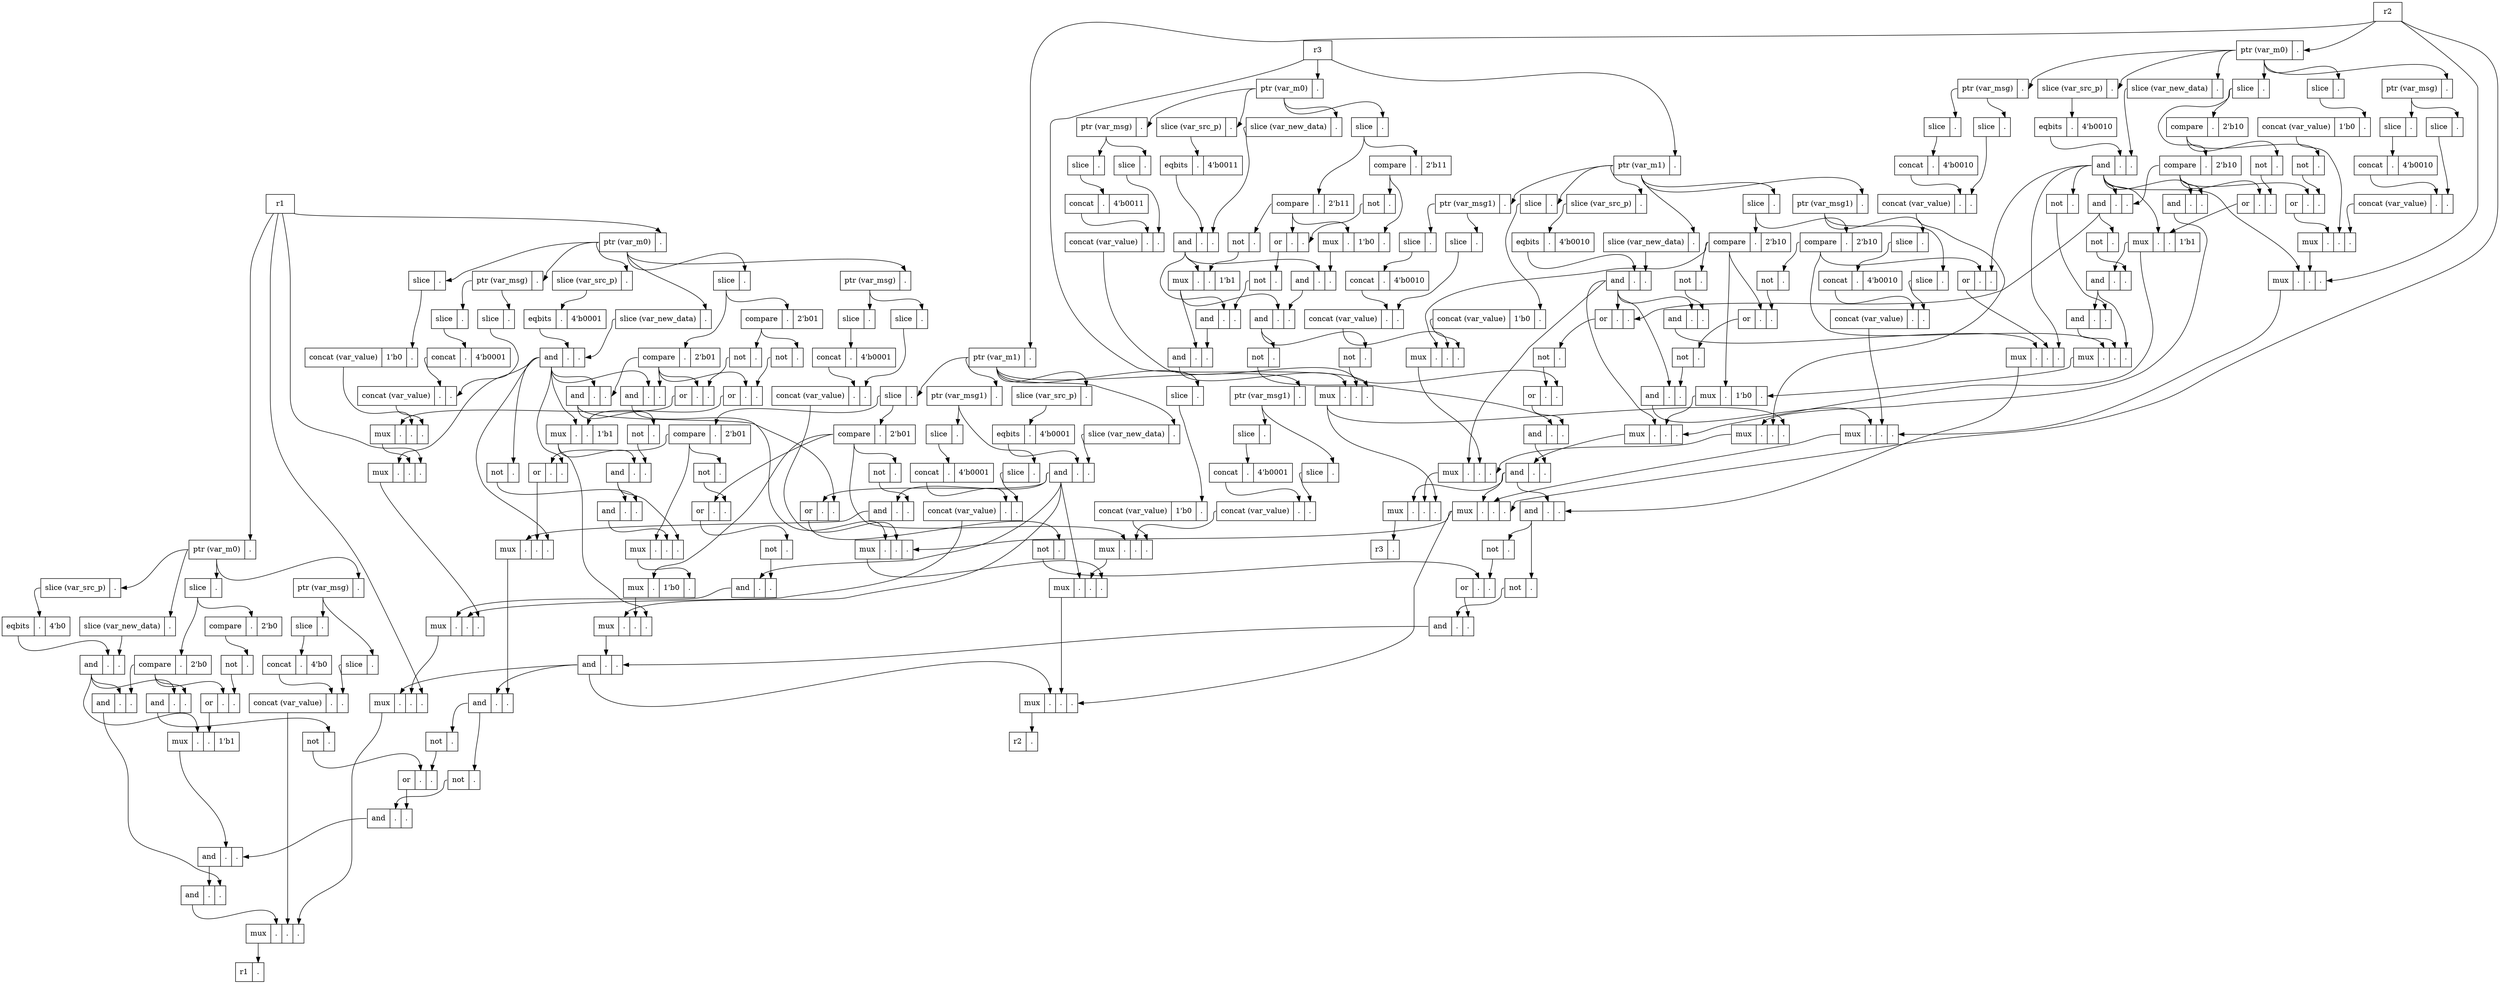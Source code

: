 digraph NoC {
N1 [label="<hd> r1", shape="record"]
N1:hd -> N307:f0
N307 [label="<hd> ptr (var_m0)|<f0> .", shape="record"]
N307:hd -> N329:f0
N329 [label="<hd> slice (var_src_p)|<f0> .", shape="record"]
N329:hd -> N330:f0
N330 [label="<hd> eqbits|<f0> .|<f1> 4'b0", shape="record"]
N330:hd -> N332:f0
N307:hd -> N325:f0
N325 [label="<hd> slice (var_new_data)|<f0> .", shape="record"]
N325:hd -> N332:f1
N332 [label="<hd> and|<f0> .|<f1> .", shape="record"]
N332:hd -> N375:f0
N307:hd -> N319:f0
N319 [label="<hd> slice|<f0> .", shape="record"]
N319:hd -> N322:f0
N322 [label="<hd> compare|<f0> .|<f1> 2'b0", shape="record"]
N322:hd -> N370:f0
N319:hd -> N366:f0
N366 [label="<hd> compare|<f0> .|<f1> 2'b0", shape="record"]
N366:hd -> N368:f0
N368 [label="<hd> not|<f0> .", shape="record"]
N368:hd -> N370:f1
N370 [label="<hd> or|<f0> .|<f1> .", shape="record"]
N370:hd -> N375:f1
N375 [label="<hd> mux|<f0> .|<f1> .|<f2> 1'b1", shape="record"]
N375:hd -> N378:f0
N52 [label="<hd> r2", shape="record"]
N52:hd -> N55:f0
N55 [label="<hd> ptr (var_m1)|<f0> .", shape="record"]
N55:hd -> N85:f0
N85 [label="<hd> slice (var_src_p)|<f0> .", shape="record"]
N85:hd -> N86:f0
N86 [label="<hd> eqbits|<f0> .|<f1> 4'b0001", shape="record"]
N86:hd -> N88:f0
N55:hd -> N81:f0
N81 [label="<hd> slice (var_new_data)|<f0> .", shape="record"]
N81:hd -> N88:f1
N88 [label="<hd> and|<f0> .|<f1> .", shape="record"]
N88:hd -> N300:f0
N55:hd -> N68:f0
N68 [label="<hd> slice|<f0> .", shape="record"]
N68:hd -> N76:f0
N76 [label="<hd> compare|<f0> .|<f1> 2'b01", shape="record"]
N76:hd -> N296:f0
N68:hd -> N71:f0
N71 [label="<hd> compare|<f0> .|<f1> 2'b01", shape="record"]
N71:hd -> N292:f0
N1:hd -> N11:f0
N11 [label="<hd> ptr (var_m0)|<f0> .", shape="record"]
N11:hd -> N46:f0
N46 [label="<hd> slice (var_src_p)|<f0> .", shape="record"]
N46:hd -> N47:f0
N47 [label="<hd> eqbits|<f0> .|<f1> 4'b0001", shape="record"]
N47:hd -> N49:f0
N11:hd -> N42:f0
N42 [label="<hd> slice (var_new_data)|<f0> .", shape="record"]
N42:hd -> N49:f1
N49 [label="<hd> and|<f0> .|<f1> .", shape="record"]
N49:hd -> N277:f0
N11:hd -> N28:f0
N28 [label="<hd> slice|<f0> .", shape="record"]
N28:hd -> N36:f0
N36 [label="<hd> compare|<f0> .|<f1> 2'b01", shape="record"]
N36:hd -> N275:f0
N28:hd -> N31:f0
N31 [label="<hd> compare|<f0> .|<f1> 2'b01", shape="record"]
N31:hd -> N273:f0
N273 [label="<hd> not|<f0> .", shape="record"]
N273:hd -> N275:f1
N275 [label="<hd> or|<f0> .|<f1> .", shape="record"]
N275:hd -> N277:f1
N277 [label="<hd> mux|<f0> .|<f1> .|<f2> 1'b1", shape="record"]
N277:hd -> N283:f0
N49:hd -> N256:f0
N36:hd -> N256:f1
N256 [label="<hd> and|<f0> .|<f1> .", shape="record"]
N256:hd -> N281:f0
N281 [label="<hd> not|<f0> .", shape="record"]
N281:hd -> N283:f1
N283 [label="<hd> and|<f0> .|<f1> .", shape="record"]
N283:hd -> N290:f0
N49:hd -> N288:f0
N288 [label="<hd> not|<f0> .", shape="record"]
N288:hd -> N290:f1
N290 [label="<hd> and|<f0> .|<f1> .", shape="record"]
N290:hd -> N292:f1
N283:hd -> N292:f2
N292 [label="<hd> mux|<f0> .|<f1> .|<f2> .", shape="record"]
N292:hd -> N296:f2
N296 [label="<hd> mux|<f0> .|<f1> 1'b0|<f2> .", shape="record"]
N296:hd -> N300:f1
N277:hd -> N300:f2
N300 [label="<hd> mux|<f0> .|<f1> .|<f2> .", shape="record"]
N300:hd -> N304:f0
N107 [label="<hd> r3", shape="record"]
N107:hd -> N110:f0
N110 [label="<hd> ptr (var_m1)|<f0> .", shape="record"]
N110:hd -> N131:f0
N131 [label="<hd> slice (var_src_p)|<f0> .", shape="record"]
N131:hd -> N132:f0
N132 [label="<hd> eqbits|<f0> .|<f1> 4'b0010", shape="record"]
N132:hd -> N134:f0
N110:hd -> N125:f0
N125 [label="<hd> slice (var_new_data)|<f0> .", shape="record"]
N125:hd -> N134:f1
N134 [label="<hd> and|<f0> .|<f1> .", shape="record"]
N134:hd -> N242:f0
N110:hd -> N112:f0
N112 [label="<hd> slice|<f0> .", shape="record"]
N112:hd -> N121:f0
N121 [label="<hd> compare|<f0> .|<f1> 2'b10", shape="record"]
N121:hd -> N239:f0
N112:hd -> N115:f0
N115 [label="<hd> compare|<f0> .|<f1> 2'b10", shape="record"]
N115:hd -> N235:f0
N52:hd -> N92:f0
N92 [label="<hd> ptr (var_m0)|<f0> .", shape="record"]
N92:hd -> N100:f0
N100 [label="<hd> slice (var_src_p)|<f0> .", shape="record"]
N100:hd -> N101:f0
N101 [label="<hd> eqbits|<f0> .|<f1> 4'b0010", shape="record"]
N101:hd -> N103:f0
N92:hd -> N95:f0
N95 [label="<hd> slice (var_new_data)|<f0> .", shape="record"]
N95:hd -> N103:f1
N103 [label="<hd> and|<f0> .|<f1> .", shape="record"]
N103:hd -> N221:f0
N92:hd -> N190:f0
N190 [label="<hd> slice|<f0> .", shape="record"]
N190:hd -> N193:f0
N193 [label="<hd> compare|<f0> .|<f1> 2'b10", shape="record"]
N193:hd -> N219:f0
N190:hd -> N215:f0
N215 [label="<hd> compare|<f0> .|<f1> 2'b10", shape="record"]
N215:hd -> N217:f0
N217 [label="<hd> not|<f0> .", shape="record"]
N217:hd -> N219:f1
N219 [label="<hd> or|<f0> .|<f1> .", shape="record"]
N219:hd -> N221:f1
N221 [label="<hd> mux|<f0> .|<f1> .|<f2> 1'b1", shape="record"]
N221:hd -> N227:f0
N103:hd -> N196:f0
N193:hd -> N196:f1
N196 [label="<hd> and|<f0> .|<f1> .", shape="record"]
N196:hd -> N225:f0
N225 [label="<hd> not|<f0> .", shape="record"]
N225:hd -> N227:f1
N227 [label="<hd> and|<f0> .|<f1> .", shape="record"]
N227:hd -> N233:f0
N103:hd -> N231:f0
N231 [label="<hd> not|<f0> .", shape="record"]
N231:hd -> N233:f1
N233 [label="<hd> and|<f0> .|<f1> .", shape="record"]
N233:hd -> N235:f1
N227:hd -> N235:f2
N235 [label="<hd> mux|<f0> .|<f1> .|<f2> .", shape="record"]
N235:hd -> N239:f2
N239 [label="<hd> mux|<f0> .|<f1> 1'b0|<f2> .", shape="record"]
N239:hd -> N242:f1
N221:hd -> N242:f2
N242 [label="<hd> mux|<f0> .|<f1> .|<f2> .", shape="record"]
N242:hd -> N247:f0
N107:hd -> N141:f0
N141 [label="<hd> ptr (var_m0)|<f0> .", shape="record"]
N141:hd -> N163:f0
N163 [label="<hd> slice (var_src_p)|<f0> .", shape="record"]
N163:hd -> N164:f0
N164 [label="<hd> eqbits|<f0> .|<f1> 4'b0011", shape="record"]
N164:hd -> N166:f0
N141:hd -> N158:f0
N158 [label="<hd> slice (var_new_data)|<f0> .", shape="record"]
N158:hd -> N166:f1
N166 [label="<hd> and|<f0> .|<f1> .", shape="record"]
N166:hd -> N180:f0
N141:hd -> N143:f0
N143 [label="<hd> slice|<f0> .", shape="record"]
N143:hd -> N153:f0
N153 [label="<hd> compare|<f0> .|<f1> 2'b11", shape="record"]
N153:hd -> N173:f0
N173 [label="<hd> not|<f0> .", shape="record"]
N173:hd -> N180:f1
N180 [label="<hd> mux|<f0> .|<f1> .|<f2> 1'b1", shape="record"]
N180:hd -> N182:f0
N166:hd -> N169:f0
N153:hd -> N155:f0
N143:hd -> N146:f0
N146 [label="<hd> compare|<f0> .|<f1> 2'b11", shape="record"]
N146:hd -> N155:f2
N155 [label="<hd> mux|<f0> .|<f1> 1'b0|<f2> .", shape="record"]
N155:hd -> N169:f1
N169 [label="<hd> and|<f0> .|<f1> .", shape="record"]
N169:hd -> N182:f1
N182 [label="<hd> and|<f0> .|<f1> .", shape="record"]
N182:hd -> N206:f0
N206 [label="<hd> not|<f0> .", shape="record"]
N206:hd -> N209:f0
N134:hd -> N198:f0
N196:hd -> N198:f1
N198 [label="<hd> or|<f0> .|<f1> .", shape="record"]
N198:hd -> N200:f0
N200 [label="<hd> not|<f0> .", shape="record"]
N200:hd -> N202:f0
N182:hd -> N186:f0
N186 [label="<hd> not|<f0> .", shape="record"]
N186:hd -> N202:f1
N202 [label="<hd> or|<f0> .|<f1> .", shape="record"]
N202:hd -> N209:f1
N209 [label="<hd> and|<f0> .|<f1> .", shape="record"]
N209:hd -> N247:f1
N247 [label="<hd> and|<f0> .|<f1> .", shape="record"]
N247:hd -> N249:f0
N134:hd -> N135:f0
N121:hd -> N122:f0
N122 [label="<hd> not|<f0> .", shape="record"]
N122:hd -> N135:f1
N135 [label="<hd> and|<f0> .|<f1> .", shape="record"]
N135:hd -> N138:f0
N115:hd -> N117:f0
N103:hd -> N117:f1
N117 [label="<hd> or|<f0> .|<f1> .", shape="record"]
N117:hd -> N138:f1
N103:hd -> N138:f2
N138 [label="<hd> mux|<f0> .|<f1> .|<f2> .", shape="record"]
N138:hd -> N249:f1
N249 [label="<hd> and|<f0> .|<f1> .", shape="record"]
N249:hd -> N266:f0
N266 [label="<hd> not|<f0> .", shape="record"]
N266:hd -> N269:f0
N88:hd -> N258:f0
N256:hd -> N258:f1
N258 [label="<hd> or|<f0> .|<f1> .", shape="record"]
N258:hd -> N260:f0
N260 [label="<hd> not|<f0> .", shape="record"]
N260:hd -> N262:f0
N249:hd -> N253:f0
N253 [label="<hd> not|<f0> .", shape="record"]
N253:hd -> N262:f1
N262 [label="<hd> or|<f0> .|<f1> .", shape="record"]
N262:hd -> N269:f1
N269 [label="<hd> and|<f0> .|<f1> .", shape="record"]
N269:hd -> N304:f1
N304 [label="<hd> and|<f0> .|<f1> .", shape="record"]
N304:hd -> N342:f0
N88:hd -> N337:f0
N76:hd -> N336:f0
N336 [label="<hd> not|<f0> .", shape="record"]
N336:hd -> N337:f1
N337 [label="<hd> and|<f0> .|<f1> .", shape="record"]
N337:hd -> N340:f0
N71:hd -> N335:f0
N49:hd -> N335:f1
N335 [label="<hd> or|<f0> .|<f1> .", shape="record"]
N335:hd -> N340:f1
N49:hd -> N340:f2
N340 [label="<hd> mux|<f0> .|<f1> .|<f2> .", shape="record"]
N340:hd -> N342:f1
N342 [label="<hd> and|<f0> .|<f1> .", shape="record"]
N342:hd -> N357:f0
N357 [label="<hd> not|<f0> .", shape="record"]
N357:hd -> N360:f0
N332:hd -> N349:f0
N322:hd -> N349:f1
N349 [label="<hd> and|<f0> .|<f1> .", shape="record"]
N349:hd -> N351:f0
N351 [label="<hd> not|<f0> .", shape="record"]
N351:hd -> N353:f0
N342:hd -> N346:f0
N346 [label="<hd> not|<f0> .", shape="record"]
N346:hd -> N353:f1
N353 [label="<hd> or|<f0> .|<f1> .", shape="record"]
N353:hd -> N360:f1
N360 [label="<hd> and|<f0> .|<f1> .", shape="record"]
N360:hd -> N378:f1
N378 [label="<hd> and|<f0> .|<f1> .", shape="record"]
N378:hd -> N379:f0
N332:hd -> N333:f0
N322:hd -> N333:f1
N333 [label="<hd> and|<f0> .|<f1> .", shape="record"]
N333:hd -> N379:f1
N379 [label="<hd> and|<f0> .|<f1> .", shape="record"]
N379:hd -> N382:f0
N307:hd -> N308:f0
N308 [label="<hd> ptr (var_msg)|<f0> .", shape="record"]
N308:hd -> N312:f0
N312 [label="<hd> slice|<f0> .", shape="record"]
N312:hd -> N313:f0
N313 [label="<hd> concat|<f0> .|<f1> 4'b0", shape="record"]
N313:hd -> N315:f0
N308:hd -> N309:f0
N309 [label="<hd> slice|<f0> .", shape="record"]
N309:hd -> N315:f1
N315 [label="<hd> concat (var_value)|<f0> .|<f1> .", shape="record"]
N315:hd -> N382:f1
N304:hd -> N306:f0
N88:hd -> N89:f0
N76:hd -> N77:f0
N71:hd -> N72:f0
N72 [label="<hd> not|<f0> .", shape="record"]
N72:hd -> N77:f1
N77 [label="<hd> or|<f0> .|<f1> .", shape="record"]
N77:hd -> N78:f0
N78 [label="<hd> not|<f0> .", shape="record"]
N78:hd -> N89:f1
N89 [label="<hd> and|<f0> .|<f1> .", shape="record"]
N89:hd -> N91:f0
N55:hd -> N56:f0
N56 [label="<hd> ptr (var_msg1)|<f0> .", shape="record"]
N56:hd -> N61:f0
N61 [label="<hd> slice|<f0> .", shape="record"]
N61:hd -> N62:f0
N62 [label="<hd> concat|<f0> .|<f1> 4'b0001", shape="record"]
N62:hd -> N64:f0
N56:hd -> N57:f0
N57 [label="<hd> slice|<f0> .", shape="record"]
N57:hd -> N64:f1
N64 [label="<hd> concat (var_value)|<f0> .|<f1> .", shape="record"]
N64:hd -> N91:f1
N49:hd -> N51:f0
N36:hd -> N37:f0
N31:hd -> N32:f0
N32 [label="<hd> not|<f0> .", shape="record"]
N32:hd -> N37:f1
N37 [label="<hd> or|<f0> .|<f1> .", shape="record"]
N37:hd -> N39:f0
N11:hd -> N21:f0
N21 [label="<hd> slice|<f0> .", shape="record"]
N21:hd -> N24:f1
N24 [label="<hd> concat (var_value)|<f0> 1'b0|<f1> .", shape="record"]
N24:hd -> N39:f1
N11:hd -> N12:f0
N12 [label="<hd> ptr (var_msg)|<f0> .", shape="record"]
N12:hd -> N16:f0
N16 [label="<hd> slice|<f0> .", shape="record"]
N16:hd -> N17:f0
N17 [label="<hd> concat|<f0> .|<f1> 4'b0001", shape="record"]
N17:hd -> N19:f0
N12:hd -> N13:f0
N13 [label="<hd> slice|<f0> .", shape="record"]
N13:hd -> N19:f1
N19 [label="<hd> concat (var_value)|<f0> .|<f1> .", shape="record"]
N19:hd -> N39:f2
N39 [label="<hd> mux|<f0> .|<f1> .|<f2> .", shape="record"]
N39:hd -> N51:f1
N1:hd -> N51:f2
N51 [label="<hd> mux|<f0> .|<f1> .|<f2> .", shape="record"]
N51:hd -> N91:f2
N91 [label="<hd> mux|<f0> .|<f1> .|<f2> .", shape="record"]
N91:hd -> N306:f1
N1:hd -> N306:f2
N306 [label="<hd> mux|<f0> .|<f1> .|<f2> .", shape="record"]
N306:hd -> N382:f2
N382 [label="<hd> mux|<f0> .|<f1> .|<f2> .", shape="record"]
N382:hd -> r1:f0
r1 [label="<hd> r1|<f0> .", shape="record"]
N304:hd -> N452:f0
N88:hd -> N446:f0
N76:hd -> N444:f0
N55:hd -> N436:f0
N436 [label="<hd> ptr (var_msg1)|<f0> .", shape="record"]
N436:hd -> N439:f0
N439 [label="<hd> slice|<f0> .", shape="record"]
N439:hd -> N440:f0
N440 [label="<hd> concat|<f0> .|<f1> 4'b0001", shape="record"]
N440:hd -> N442:f0
N436:hd -> N437:f0
N437 [label="<hd> slice|<f0> .", shape="record"]
N437:hd -> N442:f1
N442 [label="<hd> concat (var_value)|<f0> .|<f1> .", shape="record"]
N442:hd -> N444:f1
N55:hd -> N431:f0
N431 [label="<hd> slice|<f0> .", shape="record"]
N431:hd -> N435:f1
N435 [label="<hd> concat (var_value)|<f0> 1'b0|<f1> .", shape="record"]
N435:hd -> N444:f2
N444 [label="<hd> mux|<f0> .|<f1> .|<f2> .", shape="record"]
N444:hd -> N446:f1
N49:hd -> N427:f0
N36:hd -> N427:f1
N427 [label="<hd> and|<f0> .|<f1> .", shape="record"]
N427:hd -> N429:f0
N11:hd -> N420:f0
N420 [label="<hd> ptr (var_msg)|<f0> .", shape="record"]
N420:hd -> N423:f0
N423 [label="<hd> slice|<f0> .", shape="record"]
N423:hd -> N424:f0
N424 [label="<hd> concat|<f0> .|<f1> 4'b0001", shape="record"]
N424:hd -> N426:f0
N420:hd -> N421:f0
N421 [label="<hd> slice|<f0> .", shape="record"]
N421:hd -> N426:f1
N426 [label="<hd> concat (var_value)|<f0> .|<f1> .", shape="record"]
N426:hd -> N429:f1
N247:hd -> N419:f0
N134:hd -> N415:f0
N121:hd -> N413:f0
N115:hd -> N412:f0
N412 [label="<hd> not|<f0> .", shape="record"]
N412:hd -> N413:f1
N413 [label="<hd> or|<f0> .|<f1> .", shape="record"]
N413:hd -> N414:f0
N414 [label="<hd> not|<f0> .", shape="record"]
N414:hd -> N415:f1
N415 [label="<hd> and|<f0> .|<f1> .", shape="record"]
N415:hd -> N417:f0
N110:hd -> N405:f0
N405 [label="<hd> ptr (var_msg1)|<f0> .", shape="record"]
N405:hd -> N408:f0
N408 [label="<hd> slice|<f0> .", shape="record"]
N408:hd -> N409:f0
N409 [label="<hd> concat|<f0> .|<f1> 4'b0010", shape="record"]
N409:hd -> N411:f0
N405:hd -> N406:f0
N406 [label="<hd> slice|<f0> .", shape="record"]
N406:hd -> N411:f1
N411 [label="<hd> concat (var_value)|<f0> .|<f1> .", shape="record"]
N411:hd -> N417:f1
N103:hd -> N404:f0
N193:hd -> N400:f0
N215:hd -> N399:f0
N399 [label="<hd> not|<f0> .", shape="record"]
N399:hd -> N400:f1
N400 [label="<hd> or|<f0> .|<f1> .", shape="record"]
N400:hd -> N402:f0
N92:hd -> N395:f0
N395 [label="<hd> slice|<f0> .", shape="record"]
N395:hd -> N398:f1
N398 [label="<hd> concat (var_value)|<f0> 1'b0|<f1> .", shape="record"]
N398:hd -> N402:f1
N92:hd -> N387:f0
N387 [label="<hd> ptr (var_msg)|<f0> .", shape="record"]
N387:hd -> N390:f0
N390 [label="<hd> slice|<f0> .", shape="record"]
N390:hd -> N391:f0
N391 [label="<hd> concat|<f0> .|<f1> 4'b0010", shape="record"]
N391:hd -> N393:f0
N387:hd -> N388:f0
N388 [label="<hd> slice|<f0> .", shape="record"]
N388:hd -> N393:f1
N393 [label="<hd> concat (var_value)|<f0> .|<f1> .", shape="record"]
N393:hd -> N402:f2
N402 [label="<hd> mux|<f0> .|<f1> .|<f2> .", shape="record"]
N402:hd -> N404:f1
N52:hd -> N404:f2
N404 [label="<hd> mux|<f0> .|<f1> .|<f2> .", shape="record"]
N404:hd -> N417:f2
N417 [label="<hd> mux|<f0> .|<f1> .|<f2> .", shape="record"]
N417:hd -> N419:f1
N52:hd -> N419:f2
N419 [label="<hd> mux|<f0> .|<f1> .|<f2> .", shape="record"]
N419:hd -> N429:f2
N429 [label="<hd> mux|<f0> .|<f1> .|<f2> .", shape="record"]
N429:hd -> N446:f2
N446 [label="<hd> mux|<f0> .|<f1> .|<f2> .", shape="record"]
N446:hd -> N452:f1
N419:hd -> N452:f2
N452 [label="<hd> mux|<f0> .|<f1> .|<f2> .", shape="record"]
N452:hd -> r2:f0
r2 [label="<hd> r2|<f0> .", shape="record"]
N247:hd -> N505:f0
N134:hd -> N494:f0
N121:hd -> N492:f0
N110:hd -> N484:f0
N484 [label="<hd> ptr (var_msg1)|<f0> .", shape="record"]
N484:hd -> N487:f0
N487 [label="<hd> slice|<f0> .", shape="record"]
N487:hd -> N488:f0
N488 [label="<hd> concat|<f0> .|<f1> 4'b0010", shape="record"]
N488:hd -> N490:f0
N484:hd -> N485:f0
N485 [label="<hd> slice|<f0> .", shape="record"]
N485:hd -> N490:f1
N490 [label="<hd> concat (var_value)|<f0> .|<f1> .", shape="record"]
N490:hd -> N492:f1
N110:hd -> N479:f0
N479 [label="<hd> slice|<f0> .", shape="record"]
N479:hd -> N483:f1
N483 [label="<hd> concat (var_value)|<f0> 1'b0|<f1> .", shape="record"]
N483:hd -> N492:f2
N492 [label="<hd> mux|<f0> .|<f1> .|<f2> .", shape="record"]
N492:hd -> N494:f1
N103:hd -> N475:f0
N193:hd -> N475:f1
N475 [label="<hd> and|<f0> .|<f1> .", shape="record"]
N475:hd -> N477:f0
N92:hd -> N468:f0
N468 [label="<hd> ptr (var_msg)|<f0> .", shape="record"]
N468:hd -> N471:f0
N471 [label="<hd> slice|<f0> .", shape="record"]
N471:hd -> N472:f0
N472 [label="<hd> concat|<f0> .|<f1> 4'b0010", shape="record"]
N472:hd -> N474:f0
N468:hd -> N469:f0
N469 [label="<hd> slice|<f0> .", shape="record"]
N469:hd -> N474:f1
N474 [label="<hd> concat (var_value)|<f0> .|<f1> .", shape="record"]
N474:hd -> N477:f1
N180:hd -> N465:f0
N166:hd -> N464:f0
N153:hd -> N462:f0
N146:hd -> N461:f0
N461 [label="<hd> not|<f0> .", shape="record"]
N461:hd -> N462:f1
N462 [label="<hd> or|<f0> .|<f1> .", shape="record"]
N462:hd -> N463:f0
N463 [label="<hd> not|<f0> .", shape="record"]
N463:hd -> N464:f1
N464 [label="<hd> and|<f0> .|<f1> .", shape="record"]
N464:hd -> N465:f1
N465 [label="<hd> and|<f0> .|<f1> .", shape="record"]
N465:hd -> N467:f0
N141:hd -> N454:f0
N454 [label="<hd> ptr (var_msg)|<f0> .", shape="record"]
N454:hd -> N457:f0
N457 [label="<hd> slice|<f0> .", shape="record"]
N457:hd -> N458:f0
N458 [label="<hd> concat|<f0> .|<f1> 4'b0011", shape="record"]
N458:hd -> N460:f0
N454:hd -> N455:f0
N455 [label="<hd> slice|<f0> .", shape="record"]
N455:hd -> N460:f1
N460 [label="<hd> concat (var_value)|<f0> .|<f1> .", shape="record"]
N460:hd -> N467:f1
N107:hd -> N467:f2
N467 [label="<hd> mux|<f0> .|<f1> .|<f2> .", shape="record"]
N467:hd -> N477:f2
N477 [label="<hd> mux|<f0> .|<f1> .|<f2> .", shape="record"]
N477:hd -> N494:f2
N494 [label="<hd> mux|<f0> .|<f1> .|<f2> .", shape="record"]
N494:hd -> N505:f1
N467:hd -> N505:f2
N505 [label="<hd> mux|<f0> .|<f1> .|<f2> .", shape="record"]
N505:hd -> r3:f0
r3 [label="<hd> r3|<f0> .", shape="record"]
}
